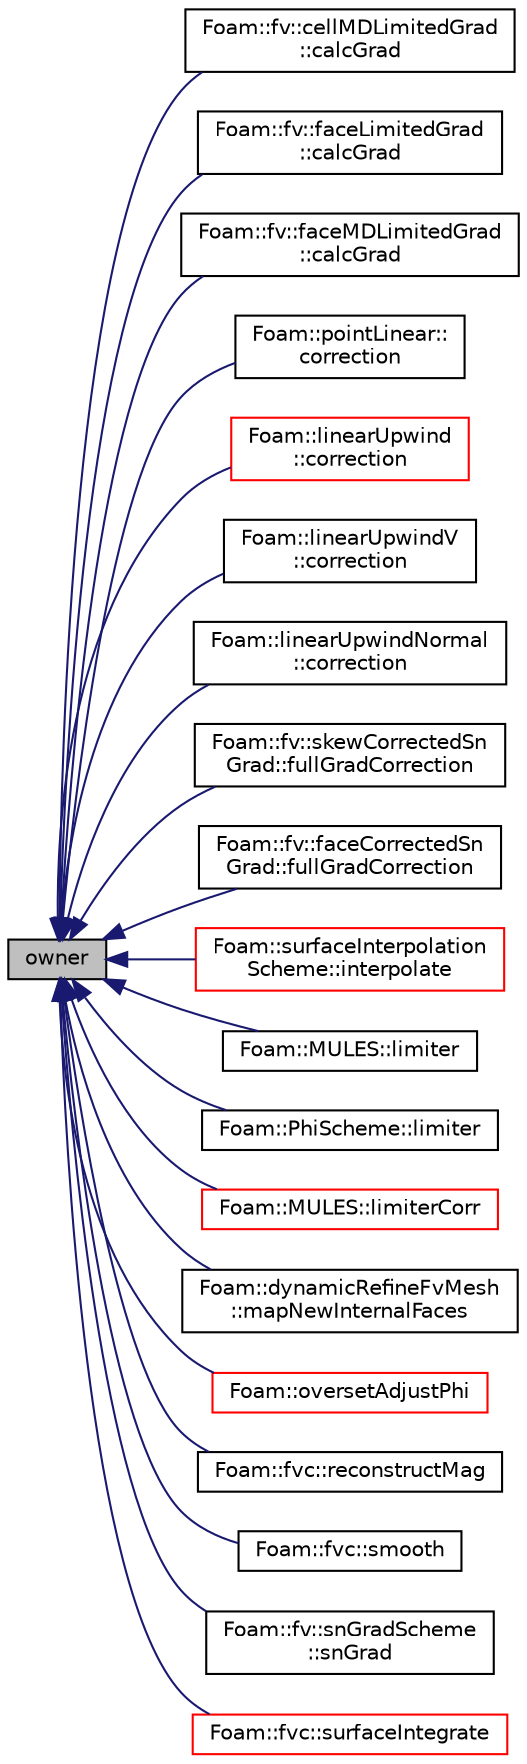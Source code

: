 digraph "owner"
{
  bgcolor="transparent";
  edge [fontname="Helvetica",fontsize="10",labelfontname="Helvetica",labelfontsize="10"];
  node [fontname="Helvetica",fontsize="10",shape=record];
  rankdir="LR";
  Node1 [label="owner",height=0.2,width=0.4,color="black", fillcolor="grey75", style="filled" fontcolor="black"];
  Node1 -> Node2 [dir="back",color="midnightblue",fontsize="10",style="solid",fontname="Helvetica"];
  Node2 [label="Foam::fv::cellMDLimitedGrad\l::calcGrad",height=0.2,width=0.4,color="black",URL="$classFoam_1_1fv_1_1cellMDLimitedGrad.html#a407cbc6dd7a58b7675a05977b4cbed53"];
  Node1 -> Node3 [dir="back",color="midnightblue",fontsize="10",style="solid",fontname="Helvetica"];
  Node3 [label="Foam::fv::faceLimitedGrad\l::calcGrad",height=0.2,width=0.4,color="black",URL="$classFoam_1_1fv_1_1faceLimitedGrad.html#a407cbc6dd7a58b7675a05977b4cbed53"];
  Node1 -> Node4 [dir="back",color="midnightblue",fontsize="10",style="solid",fontname="Helvetica"];
  Node4 [label="Foam::fv::faceMDLimitedGrad\l::calcGrad",height=0.2,width=0.4,color="black",URL="$classFoam_1_1fv_1_1faceMDLimitedGrad.html#a407cbc6dd7a58b7675a05977b4cbed53"];
  Node1 -> Node5 [dir="back",color="midnightblue",fontsize="10",style="solid",fontname="Helvetica"];
  Node5 [label="Foam::pointLinear::\lcorrection",height=0.2,width=0.4,color="black",URL="$classFoam_1_1pointLinear.html#a71944945191a35be21d9ab3b37c3170c",tooltip="Return the explicit correction to the face-interpolate. "];
  Node1 -> Node6 [dir="back",color="midnightblue",fontsize="10",style="solid",fontname="Helvetica"];
  Node6 [label="Foam::linearUpwind\l::correction",height=0.2,width=0.4,color="red",URL="$classFoam_1_1linearUpwind.html#ad5f4a5d3bc1173cf56b1283cdea2e418",tooltip="Return the explicit correction to the face-interpolate. "];
  Node1 -> Node7 [dir="back",color="midnightblue",fontsize="10",style="solid",fontname="Helvetica"];
  Node7 [label="Foam::linearUpwindV\l::correction",height=0.2,width=0.4,color="black",URL="$classFoam_1_1linearUpwindV.html#ad5f4a5d3bc1173cf56b1283cdea2e418",tooltip="Return the explicit correction to the face-interpolate. "];
  Node1 -> Node8 [dir="back",color="midnightblue",fontsize="10",style="solid",fontname="Helvetica"];
  Node8 [label="Foam::linearUpwindNormal\l::correction",height=0.2,width=0.4,color="black",URL="$classFoam_1_1linearUpwindNormal.html#ad5f4a5d3bc1173cf56b1283cdea2e418",tooltip="Return the explicit correction to the face-interpolate. "];
  Node1 -> Node9 [dir="back",color="midnightblue",fontsize="10",style="solid",fontname="Helvetica"];
  Node9 [label="Foam::fv::skewCorrectedSn\lGrad::fullGradCorrection",height=0.2,width=0.4,color="black",URL="$classFoam_1_1fv_1_1skewCorrectedSnGrad.html#a1d818a559677e63f3aa628f1787133ce",tooltip="Return the explicit correction to the skewCorrectedSnGrad for the given field using the gradient of t..."];
  Node1 -> Node10 [dir="back",color="midnightblue",fontsize="10",style="solid",fontname="Helvetica"];
  Node10 [label="Foam::fv::faceCorrectedSn\lGrad::fullGradCorrection",height=0.2,width=0.4,color="black",URL="$classFoam_1_1fv_1_1faceCorrectedSnGrad.html#a1d818a559677e63f3aa628f1787133ce",tooltip="Return the explicit correction to the faceCorrectedSnGrad. "];
  Node1 -> Node11 [dir="back",color="midnightblue",fontsize="10",style="solid",fontname="Helvetica"];
  Node11 [label="Foam::surfaceInterpolation\lScheme::interpolate",height=0.2,width=0.4,color="red",URL="$classFoam_1_1surfaceInterpolationScheme.html#a8dceba398ddc0c82def280a4ef7d4e42",tooltip="Return the face-interpolate of the given cell field. "];
  Node1 -> Node12 [dir="back",color="midnightblue",fontsize="10",style="solid",fontname="Helvetica"];
  Node12 [label="Foam::MULES::limiter",height=0.2,width=0.4,color="black",URL="$namespaceFoam_1_1MULES.html#a8db4bd63b51f07fbea4b4d8a129868ac"];
  Node1 -> Node13 [dir="back",color="midnightblue",fontsize="10",style="solid",fontname="Helvetica"];
  Node13 [label="Foam::PhiScheme::limiter",height=0.2,width=0.4,color="black",URL="$classFoam_1_1PhiScheme.html#aad9e018b93b59932a398c0826c5cef86",tooltip="Return the interpolation weighting factors. "];
  Node1 -> Node14 [dir="back",color="midnightblue",fontsize="10",style="solid",fontname="Helvetica"];
  Node14 [label="Foam::MULES::limiterCorr",height=0.2,width=0.4,color="red",URL="$namespaceFoam_1_1MULES.html#a2a005009d12c78892e537a225038f32a"];
  Node1 -> Node15 [dir="back",color="midnightblue",fontsize="10",style="solid",fontname="Helvetica"];
  Node15 [label="Foam::dynamicRefineFvMesh\l::mapNewInternalFaces",height=0.2,width=0.4,color="black",URL="$classFoam_1_1dynamicRefineFvMesh.html#a3ff19d9b4928097cda95bb4bde552c97",tooltip="Map single non-flux surface&lt;Type&gt;Field. "];
  Node1 -> Node16 [dir="back",color="midnightblue",fontsize="10",style="solid",fontname="Helvetica"];
  Node16 [label="Foam::oversetAdjustPhi",height=0.2,width=0.4,color="red",URL="$namespaceFoam.html#a0cc0f021263c6ba24e82d65900a4c294",tooltip="Adjust the balance of fluxes to obey continuity. "];
  Node1 -> Node17 [dir="back",color="midnightblue",fontsize="10",style="solid",fontname="Helvetica"];
  Node17 [label="Foam::fvc::reconstructMag",height=0.2,width=0.4,color="black",URL="$namespaceFoam_1_1fvc.html#a29cdad91ee3fc2ac251ac2b4872557da"];
  Node1 -> Node18 [dir="back",color="midnightblue",fontsize="10",style="solid",fontname="Helvetica"];
  Node18 [label="Foam::fvc::smooth",height=0.2,width=0.4,color="black",URL="$namespaceFoam_1_1fvc.html#a417a555eb3108fd8d6c41c0aec39a633"];
  Node1 -> Node19 [dir="back",color="midnightblue",fontsize="10",style="solid",fontname="Helvetica"];
  Node19 [label="Foam::fv::snGradScheme\l::snGrad",height=0.2,width=0.4,color="black",URL="$classFoam_1_1fv_1_1snGradScheme.html#aaaa1dd14567f9116d35f40c25da74990",tooltip="Return the snGrad of the given cell field with the given deltaCoeffs. "];
  Node1 -> Node20 [dir="back",color="midnightblue",fontsize="10",style="solid",fontname="Helvetica"];
  Node20 [label="Foam::fvc::surfaceIntegrate",height=0.2,width=0.4,color="red",URL="$namespaceFoam_1_1fvc.html#aba5bf4c91953aa61f90bc35f6d487fd6"];
}
